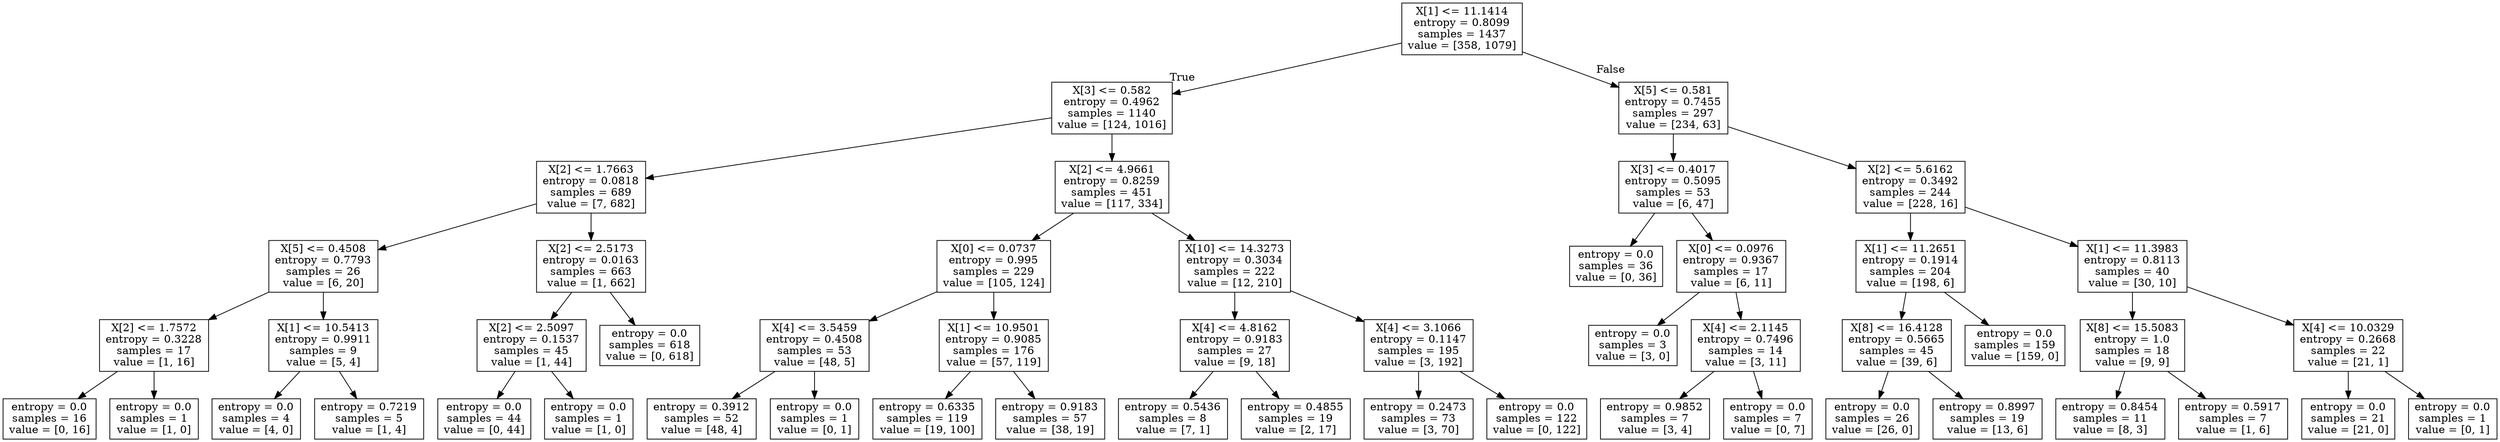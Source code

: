digraph Tree {
node [shape=box] ;
0 [label="X[1] <= 11.1414\nentropy = 0.8099\nsamples = 1437\nvalue = [358, 1079]"] ;
1 [label="X[3] <= 0.582\nentropy = 0.4962\nsamples = 1140\nvalue = [124, 1016]"] ;
0 -> 1 [labeldistance=2.5, labelangle=45, headlabel="True"] ;
2 [label="X[2] <= 1.7663\nentropy = 0.0818\nsamples = 689\nvalue = [7, 682]"] ;
1 -> 2 ;
3 [label="X[5] <= 0.4508\nentropy = 0.7793\nsamples = 26\nvalue = [6, 20]"] ;
2 -> 3 ;
4 [label="X[2] <= 1.7572\nentropy = 0.3228\nsamples = 17\nvalue = [1, 16]"] ;
3 -> 4 ;
5 [label="entropy = 0.0\nsamples = 16\nvalue = [0, 16]"] ;
4 -> 5 ;
6 [label="entropy = 0.0\nsamples = 1\nvalue = [1, 0]"] ;
4 -> 6 ;
7 [label="X[1] <= 10.5413\nentropy = 0.9911\nsamples = 9\nvalue = [5, 4]"] ;
3 -> 7 ;
8 [label="entropy = 0.0\nsamples = 4\nvalue = [4, 0]"] ;
7 -> 8 ;
9 [label="entropy = 0.7219\nsamples = 5\nvalue = [1, 4]"] ;
7 -> 9 ;
10 [label="X[2] <= 2.5173\nentropy = 0.0163\nsamples = 663\nvalue = [1, 662]"] ;
2 -> 10 ;
11 [label="X[2] <= 2.5097\nentropy = 0.1537\nsamples = 45\nvalue = [1, 44]"] ;
10 -> 11 ;
12 [label="entropy = 0.0\nsamples = 44\nvalue = [0, 44]"] ;
11 -> 12 ;
13 [label="entropy = 0.0\nsamples = 1\nvalue = [1, 0]"] ;
11 -> 13 ;
14 [label="entropy = 0.0\nsamples = 618\nvalue = [0, 618]"] ;
10 -> 14 ;
15 [label="X[2] <= 4.9661\nentropy = 0.8259\nsamples = 451\nvalue = [117, 334]"] ;
1 -> 15 ;
16 [label="X[0] <= 0.0737\nentropy = 0.995\nsamples = 229\nvalue = [105, 124]"] ;
15 -> 16 ;
17 [label="X[4] <= 3.5459\nentropy = 0.4508\nsamples = 53\nvalue = [48, 5]"] ;
16 -> 17 ;
18 [label="entropy = 0.3912\nsamples = 52\nvalue = [48, 4]"] ;
17 -> 18 ;
19 [label="entropy = 0.0\nsamples = 1\nvalue = [0, 1]"] ;
17 -> 19 ;
20 [label="X[1] <= 10.9501\nentropy = 0.9085\nsamples = 176\nvalue = [57, 119]"] ;
16 -> 20 ;
21 [label="entropy = 0.6335\nsamples = 119\nvalue = [19, 100]"] ;
20 -> 21 ;
22 [label="entropy = 0.9183\nsamples = 57\nvalue = [38, 19]"] ;
20 -> 22 ;
23 [label="X[10] <= 14.3273\nentropy = 0.3034\nsamples = 222\nvalue = [12, 210]"] ;
15 -> 23 ;
24 [label="X[4] <= 4.8162\nentropy = 0.9183\nsamples = 27\nvalue = [9, 18]"] ;
23 -> 24 ;
25 [label="entropy = 0.5436\nsamples = 8\nvalue = [7, 1]"] ;
24 -> 25 ;
26 [label="entropy = 0.4855\nsamples = 19\nvalue = [2, 17]"] ;
24 -> 26 ;
27 [label="X[4] <= 3.1066\nentropy = 0.1147\nsamples = 195\nvalue = [3, 192]"] ;
23 -> 27 ;
28 [label="entropy = 0.2473\nsamples = 73\nvalue = [3, 70]"] ;
27 -> 28 ;
29 [label="entropy = 0.0\nsamples = 122\nvalue = [0, 122]"] ;
27 -> 29 ;
30 [label="X[5] <= 0.581\nentropy = 0.7455\nsamples = 297\nvalue = [234, 63]"] ;
0 -> 30 [labeldistance=2.5, labelangle=-45, headlabel="False"] ;
31 [label="X[3] <= 0.4017\nentropy = 0.5095\nsamples = 53\nvalue = [6, 47]"] ;
30 -> 31 ;
32 [label="entropy = 0.0\nsamples = 36\nvalue = [0, 36]"] ;
31 -> 32 ;
33 [label="X[0] <= 0.0976\nentropy = 0.9367\nsamples = 17\nvalue = [6, 11]"] ;
31 -> 33 ;
34 [label="entropy = 0.0\nsamples = 3\nvalue = [3, 0]"] ;
33 -> 34 ;
35 [label="X[4] <= 2.1145\nentropy = 0.7496\nsamples = 14\nvalue = [3, 11]"] ;
33 -> 35 ;
36 [label="entropy = 0.9852\nsamples = 7\nvalue = [3, 4]"] ;
35 -> 36 ;
37 [label="entropy = 0.0\nsamples = 7\nvalue = [0, 7]"] ;
35 -> 37 ;
38 [label="X[2] <= 5.6162\nentropy = 0.3492\nsamples = 244\nvalue = [228, 16]"] ;
30 -> 38 ;
39 [label="X[1] <= 11.2651\nentropy = 0.1914\nsamples = 204\nvalue = [198, 6]"] ;
38 -> 39 ;
40 [label="X[8] <= 16.4128\nentropy = 0.5665\nsamples = 45\nvalue = [39, 6]"] ;
39 -> 40 ;
41 [label="entropy = 0.0\nsamples = 26\nvalue = [26, 0]"] ;
40 -> 41 ;
42 [label="entropy = 0.8997\nsamples = 19\nvalue = [13, 6]"] ;
40 -> 42 ;
43 [label="entropy = 0.0\nsamples = 159\nvalue = [159, 0]"] ;
39 -> 43 ;
44 [label="X[1] <= 11.3983\nentropy = 0.8113\nsamples = 40\nvalue = [30, 10]"] ;
38 -> 44 ;
45 [label="X[8] <= 15.5083\nentropy = 1.0\nsamples = 18\nvalue = [9, 9]"] ;
44 -> 45 ;
46 [label="entropy = 0.8454\nsamples = 11\nvalue = [8, 3]"] ;
45 -> 46 ;
47 [label="entropy = 0.5917\nsamples = 7\nvalue = [1, 6]"] ;
45 -> 47 ;
48 [label="X[4] <= 10.0329\nentropy = 0.2668\nsamples = 22\nvalue = [21, 1]"] ;
44 -> 48 ;
49 [label="entropy = 0.0\nsamples = 21\nvalue = [21, 0]"] ;
48 -> 49 ;
50 [label="entropy = 0.0\nsamples = 1\nvalue = [0, 1]"] ;
48 -> 50 ;
}